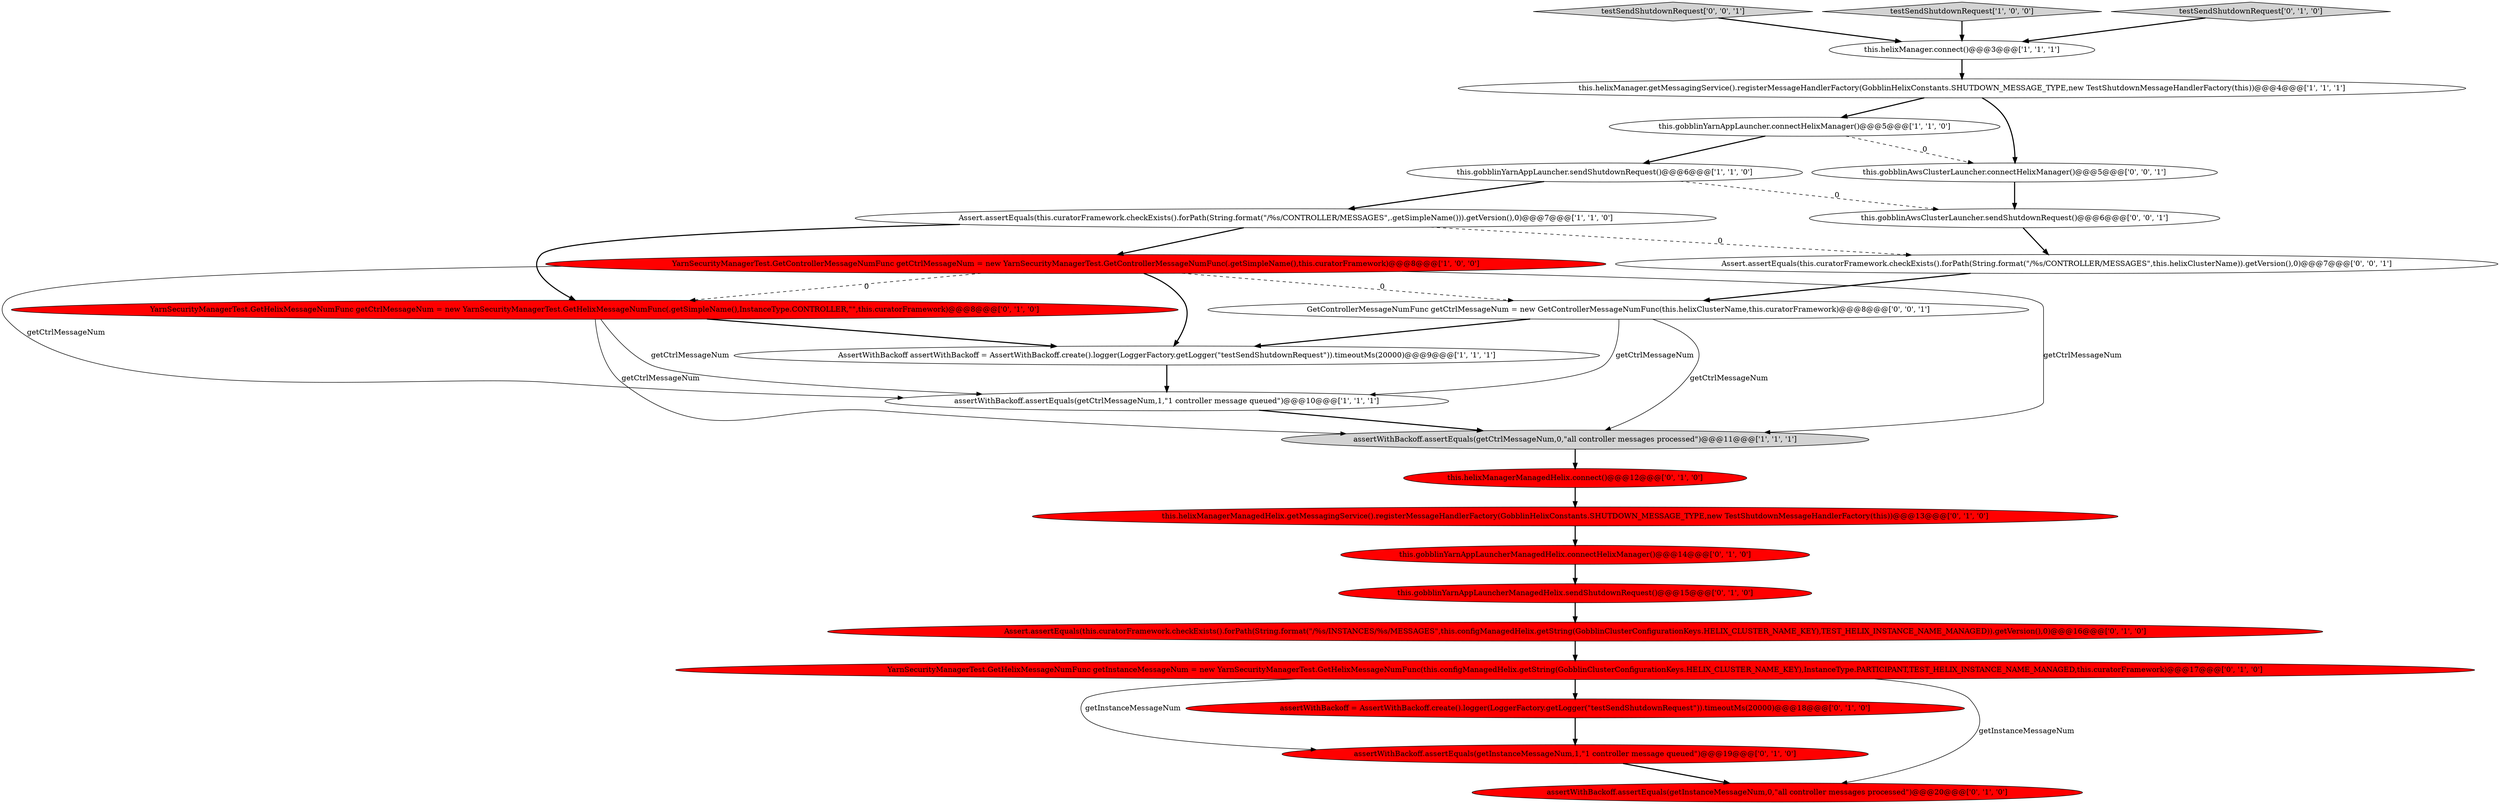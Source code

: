 digraph {
0 [style = filled, label = "assertWithBackoff.assertEquals(getCtrlMessageNum,0,\"all controller messages processed\")@@@11@@@['1', '1', '1']", fillcolor = lightgray, shape = ellipse image = "AAA0AAABBB1BBB"];
1 [style = filled, label = "this.gobblinYarnAppLauncher.sendShutdownRequest()@@@6@@@['1', '1', '0']", fillcolor = white, shape = ellipse image = "AAA0AAABBB1BBB"];
16 [style = filled, label = "YarnSecurityManagerTest.GetHelixMessageNumFunc getCtrlMessageNum = new YarnSecurityManagerTest.GetHelixMessageNumFunc(.getSimpleName(),InstanceType.CONTROLLER,\"\",this.curatorFramework)@@@8@@@['0', '1', '0']", fillcolor = red, shape = ellipse image = "AAA1AAABBB2BBB"];
23 [style = filled, label = "testSendShutdownRequest['0', '0', '1']", fillcolor = lightgray, shape = diamond image = "AAA0AAABBB3BBB"];
2 [style = filled, label = "YarnSecurityManagerTest.GetControllerMessageNumFunc getCtrlMessageNum = new YarnSecurityManagerTest.GetControllerMessageNumFunc(.getSimpleName(),this.curatorFramework)@@@8@@@['1', '0', '0']", fillcolor = red, shape = ellipse image = "AAA1AAABBB1BBB"];
3 [style = filled, label = "Assert.assertEquals(this.curatorFramework.checkExists().forPath(String.format(\"/%s/CONTROLLER/MESSAGES\",.getSimpleName())).getVersion(),0)@@@7@@@['1', '1', '0']", fillcolor = white, shape = ellipse image = "AAA0AAABBB1BBB"];
25 [style = filled, label = "GetControllerMessageNumFunc getCtrlMessageNum = new GetControllerMessageNumFunc(this.helixClusterName,this.curatorFramework)@@@8@@@['0', '0', '1']", fillcolor = white, shape = ellipse image = "AAA0AAABBB3BBB"];
17 [style = filled, label = "assertWithBackoff.assertEquals(getInstanceMessageNum,1,\"1 controller message queued\")@@@19@@@['0', '1', '0']", fillcolor = red, shape = ellipse image = "AAA1AAABBB2BBB"];
21 [style = filled, label = "Assert.assertEquals(this.curatorFramework.checkExists().forPath(String.format(\"/%s/CONTROLLER/MESSAGES\",this.helixClusterName)).getVersion(),0)@@@7@@@['0', '0', '1']", fillcolor = white, shape = ellipse image = "AAA0AAABBB3BBB"];
19 [style = filled, label = "this.helixManagerManagedHelix.getMessagingService().registerMessageHandlerFactory(GobblinHelixConstants.SHUTDOWN_MESSAGE_TYPE,new TestShutdownMessageHandlerFactory(this))@@@13@@@['0', '1', '0']", fillcolor = red, shape = ellipse image = "AAA1AAABBB2BBB"];
5 [style = filled, label = "testSendShutdownRequest['1', '0', '0']", fillcolor = lightgray, shape = diamond image = "AAA0AAABBB1BBB"];
6 [style = filled, label = "this.helixManager.getMessagingService().registerMessageHandlerFactory(GobblinHelixConstants.SHUTDOWN_MESSAGE_TYPE,new TestShutdownMessageHandlerFactory(this))@@@4@@@['1', '1', '1']", fillcolor = white, shape = ellipse image = "AAA0AAABBB1BBB"];
12 [style = filled, label = "Assert.assertEquals(this.curatorFramework.checkExists().forPath(String.format(\"/%s/INSTANCES/%s/MESSAGES\",this.configManagedHelix.getString(GobblinClusterConfigurationKeys.HELIX_CLUSTER_NAME_KEY),TEST_HELIX_INSTANCE_NAME_MANAGED)).getVersion(),0)@@@16@@@['0', '1', '0']", fillcolor = red, shape = ellipse image = "AAA1AAABBB2BBB"];
15 [style = filled, label = "this.gobblinYarnAppLauncherManagedHelix.sendShutdownRequest()@@@15@@@['0', '1', '0']", fillcolor = red, shape = ellipse image = "AAA1AAABBB2BBB"];
20 [style = filled, label = "testSendShutdownRequest['0', '1', '0']", fillcolor = lightgray, shape = diamond image = "AAA0AAABBB2BBB"];
9 [style = filled, label = "assertWithBackoff.assertEquals(getCtrlMessageNum,1,\"1 controller message queued\")@@@10@@@['1', '1', '1']", fillcolor = white, shape = ellipse image = "AAA0AAABBB1BBB"];
13 [style = filled, label = "assertWithBackoff.assertEquals(getInstanceMessageNum,0,\"all controller messages processed\")@@@20@@@['0', '1', '0']", fillcolor = red, shape = ellipse image = "AAA1AAABBB2BBB"];
7 [style = filled, label = "this.helixManager.connect()@@@3@@@['1', '1', '1']", fillcolor = white, shape = ellipse image = "AAA0AAABBB1BBB"];
22 [style = filled, label = "this.gobblinAwsClusterLauncher.sendShutdownRequest()@@@6@@@['0', '0', '1']", fillcolor = white, shape = ellipse image = "AAA0AAABBB3BBB"];
8 [style = filled, label = "this.gobblinYarnAppLauncher.connectHelixManager()@@@5@@@['1', '1', '0']", fillcolor = white, shape = ellipse image = "AAA0AAABBB1BBB"];
24 [style = filled, label = "this.gobblinAwsClusterLauncher.connectHelixManager()@@@5@@@['0', '0', '1']", fillcolor = white, shape = ellipse image = "AAA0AAABBB3BBB"];
14 [style = filled, label = "this.gobblinYarnAppLauncherManagedHelix.connectHelixManager()@@@14@@@['0', '1', '0']", fillcolor = red, shape = ellipse image = "AAA1AAABBB2BBB"];
4 [style = filled, label = "AssertWithBackoff assertWithBackoff = AssertWithBackoff.create().logger(LoggerFactory.getLogger(\"testSendShutdownRequest\")).timeoutMs(20000)@@@9@@@['1', '1', '1']", fillcolor = white, shape = ellipse image = "AAA0AAABBB1BBB"];
11 [style = filled, label = "assertWithBackoff = AssertWithBackoff.create().logger(LoggerFactory.getLogger(\"testSendShutdownRequest\")).timeoutMs(20000)@@@18@@@['0', '1', '0']", fillcolor = red, shape = ellipse image = "AAA1AAABBB2BBB"];
18 [style = filled, label = "this.helixManagerManagedHelix.connect()@@@12@@@['0', '1', '0']", fillcolor = red, shape = ellipse image = "AAA1AAABBB2BBB"];
10 [style = filled, label = "YarnSecurityManagerTest.GetHelixMessageNumFunc getInstanceMessageNum = new YarnSecurityManagerTest.GetHelixMessageNumFunc(this.configManagedHelix.getString(GobblinClusterConfigurationKeys.HELIX_CLUSTER_NAME_KEY),InstanceType.PARTICIPANT,TEST_HELIX_INSTANCE_NAME_MANAGED,this.curatorFramework)@@@17@@@['0', '1', '0']", fillcolor = red, shape = ellipse image = "AAA1AAABBB2BBB"];
4->9 [style = bold, label=""];
10->13 [style = solid, label="getInstanceMessageNum"];
9->0 [style = bold, label=""];
2->9 [style = solid, label="getCtrlMessageNum"];
3->21 [style = dashed, label="0"];
1->3 [style = bold, label=""];
18->19 [style = bold, label=""];
22->21 [style = bold, label=""];
25->4 [style = bold, label=""];
6->24 [style = bold, label=""];
16->9 [style = solid, label="getCtrlMessageNum"];
21->25 [style = bold, label=""];
3->16 [style = bold, label=""];
25->9 [style = solid, label="getCtrlMessageNum"];
8->24 [style = dashed, label="0"];
24->22 [style = bold, label=""];
2->4 [style = bold, label=""];
16->0 [style = solid, label="getCtrlMessageNum"];
1->22 [style = dashed, label="0"];
2->0 [style = solid, label="getCtrlMessageNum"];
8->1 [style = bold, label=""];
10->17 [style = solid, label="getInstanceMessageNum"];
12->10 [style = bold, label=""];
19->14 [style = bold, label=""];
3->2 [style = bold, label=""];
2->16 [style = dashed, label="0"];
7->6 [style = bold, label=""];
6->8 [style = bold, label=""];
2->25 [style = dashed, label="0"];
5->7 [style = bold, label=""];
0->18 [style = bold, label=""];
11->17 [style = bold, label=""];
14->15 [style = bold, label=""];
15->12 [style = bold, label=""];
17->13 [style = bold, label=""];
23->7 [style = bold, label=""];
16->4 [style = bold, label=""];
20->7 [style = bold, label=""];
25->0 [style = solid, label="getCtrlMessageNum"];
10->11 [style = bold, label=""];
}
